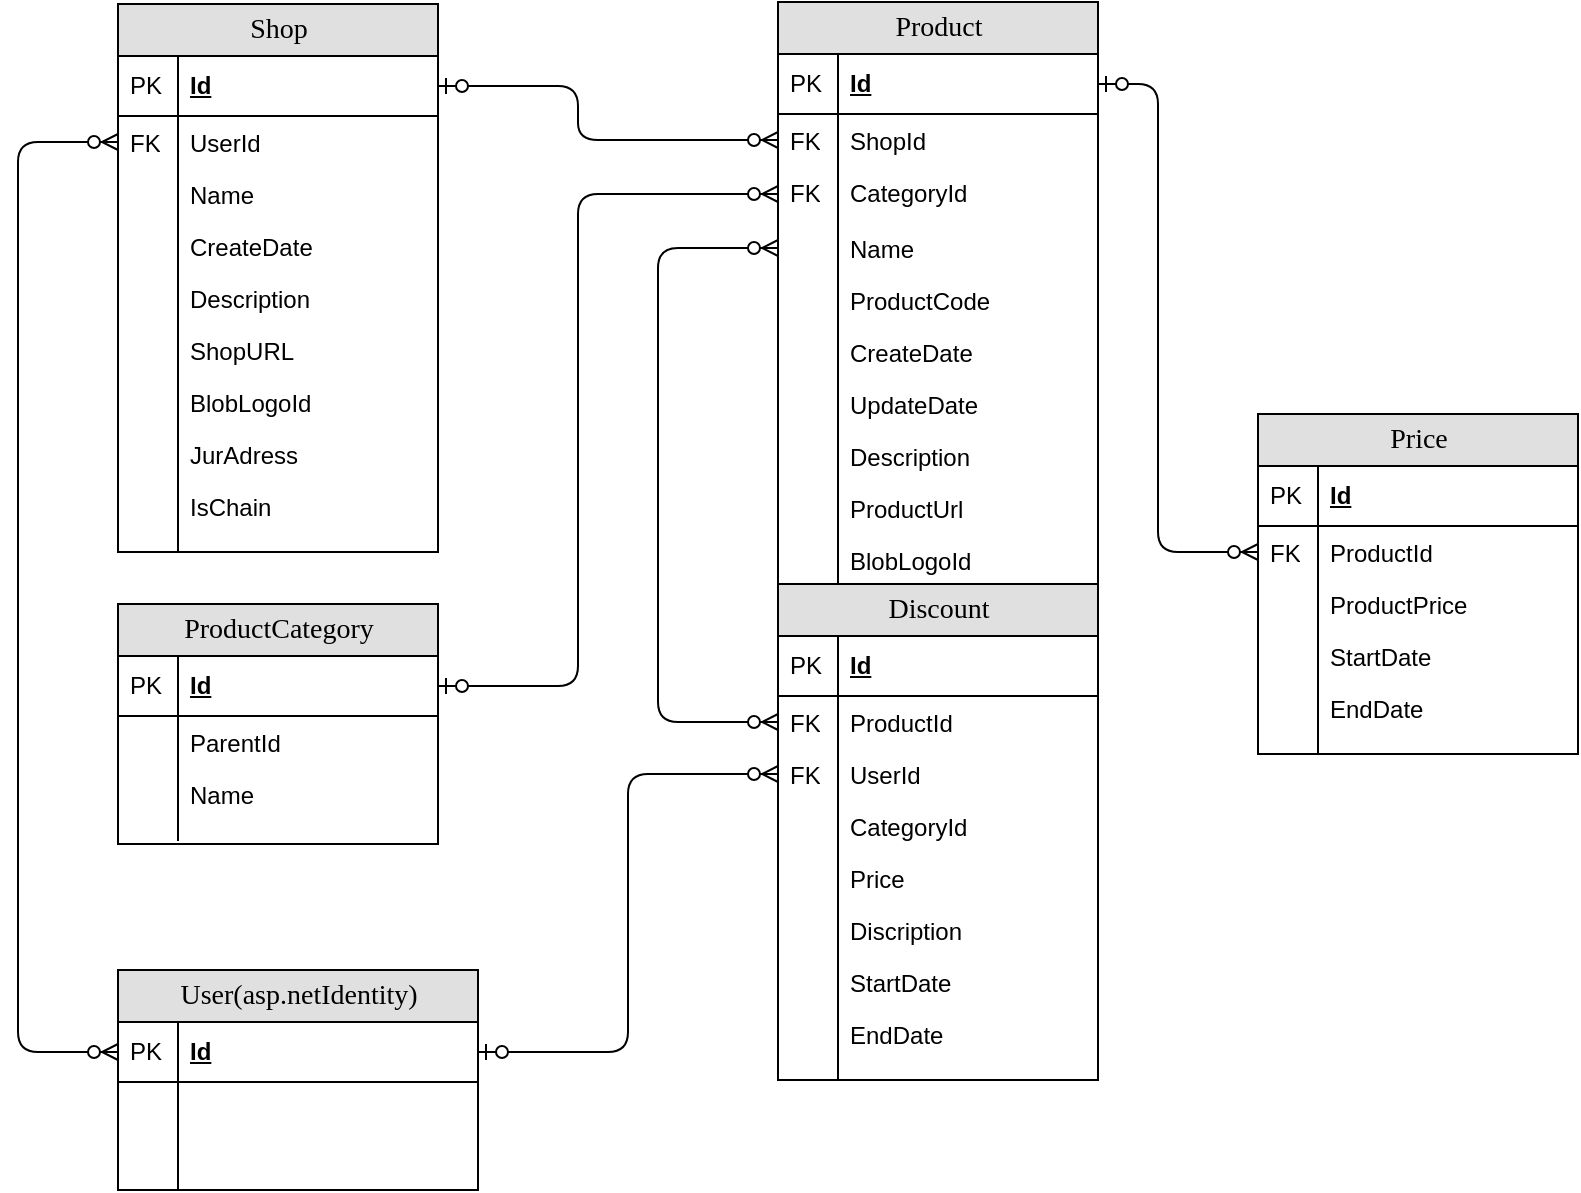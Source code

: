 <mxfile version="12.2.0" type="device" pages="1"><diagram name="Page-1" id="e56a1550-8fbb-45ad-956c-1786394a9013"><mxGraphModel dx="1024" dy="534" grid="1" gridSize="10" guides="1" tooltips="1" connect="1" arrows="1" fold="1" page="1" pageScale="1" pageWidth="1100" pageHeight="850" background="#ffffff" math="0" shadow="0"><root><mxCell id="0"/><mxCell id="1" parent="0"/><mxCell id="2e49270ec7c68f3f-30" value="Product" style="swimlane;html=1;fontStyle=0;childLayout=stackLayout;horizontal=1;startSize=26;fillColor=#e0e0e0;horizontalStack=0;resizeParent=1;resizeLast=0;collapsible=1;marginBottom=0;swimlaneFillColor=#ffffff;align=center;rounded=0;shadow=0;comic=0;labelBackgroundColor=none;strokeColor=#000000;strokeWidth=1;fontFamily=Verdana;fontSize=14;fontColor=#000000;" parent="1" vertex="1"><mxGeometry x="470" y="179" width="160" height="302" as="geometry"/></mxCell><mxCell id="2e49270ec7c68f3f-31" value="Id" style="shape=partialRectangle;top=0;left=0;right=0;bottom=1;html=1;align=left;verticalAlign=middle;fillColor=none;spacingLeft=34;spacingRight=4;whiteSpace=wrap;overflow=hidden;rotatable=0;points=[[0,0.5],[1,0.5]];portConstraint=eastwest;dropTarget=0;fontStyle=5;" parent="2e49270ec7c68f3f-30" vertex="1"><mxGeometry y="26" width="160" height="30" as="geometry"/></mxCell><mxCell id="2e49270ec7c68f3f-32" value="PK" style="shape=partialRectangle;top=0;left=0;bottom=0;html=1;fillColor=none;align=left;verticalAlign=middle;spacingLeft=4;spacingRight=4;whiteSpace=wrap;overflow=hidden;rotatable=0;points=[];portConstraint=eastwest;part=1;" parent="2e49270ec7c68f3f-31" vertex="1" connectable="0"><mxGeometry width="30" height="30" as="geometry"/></mxCell><mxCell id="2e49270ec7c68f3f-33" value="ShopId" style="shape=partialRectangle;top=0;left=0;right=0;bottom=0;html=1;align=left;verticalAlign=top;fillColor=none;spacingLeft=34;spacingRight=4;whiteSpace=wrap;overflow=hidden;rotatable=0;points=[[0,0.5],[1,0.5]];portConstraint=eastwest;dropTarget=0;" parent="2e49270ec7c68f3f-30" vertex="1"><mxGeometry y="56" width="160" height="26" as="geometry"/></mxCell><mxCell id="2e49270ec7c68f3f-34" value="FK" style="shape=partialRectangle;top=0;left=0;bottom=0;html=1;fillColor=none;align=left;verticalAlign=top;spacingLeft=4;spacingRight=4;whiteSpace=wrap;overflow=hidden;rotatable=0;points=[];portConstraint=eastwest;part=1;" parent="2e49270ec7c68f3f-33" vertex="1" connectable="0"><mxGeometry width="30" height="26" as="geometry"/></mxCell><mxCell id="2e49270ec7c68f3f-35" value="CategoryId" style="shape=partialRectangle;top=0;left=0;right=0;bottom=0;html=1;align=left;verticalAlign=top;fillColor=none;spacingLeft=34;spacingRight=4;whiteSpace=wrap;overflow=hidden;rotatable=0;points=[[0,0.5],[1,0.5]];portConstraint=eastwest;dropTarget=0;" parent="2e49270ec7c68f3f-30" vertex="1"><mxGeometry y="82" width="160" height="28" as="geometry"/></mxCell><mxCell id="2e49270ec7c68f3f-36" value="FK" style="shape=partialRectangle;top=0;left=0;bottom=0;html=1;fillColor=none;align=left;verticalAlign=top;spacingLeft=4;spacingRight=4;whiteSpace=wrap;overflow=hidden;rotatable=0;points=[];portConstraint=eastwest;part=1;" parent="2e49270ec7c68f3f-35" vertex="1" connectable="0"><mxGeometry width="30" height="28" as="geometry"/></mxCell><mxCell id="2e49270ec7c68f3f-37" value="Name" style="shape=partialRectangle;top=0;left=0;right=0;bottom=0;html=1;align=left;verticalAlign=top;fillColor=none;spacingLeft=34;spacingRight=4;whiteSpace=wrap;overflow=hidden;rotatable=0;points=[[0,0.5],[1,0.5]];portConstraint=eastwest;dropTarget=0;" parent="2e49270ec7c68f3f-30" vertex="1"><mxGeometry y="110" width="160" height="26" as="geometry"/></mxCell><mxCell id="2e49270ec7c68f3f-38" value="" style="shape=partialRectangle;top=0;left=0;bottom=0;html=1;fillColor=none;align=left;verticalAlign=top;spacingLeft=4;spacingRight=4;whiteSpace=wrap;overflow=hidden;rotatable=0;points=[];portConstraint=eastwest;part=1;" parent="2e49270ec7c68f3f-37" vertex="1" connectable="0"><mxGeometry width="30" height="26" as="geometry"/></mxCell><mxCell id="pnbwwg-TbPkCZ0kEIN3J-1" value="ProductCode" style="shape=partialRectangle;top=0;left=0;right=0;bottom=0;html=1;align=left;verticalAlign=top;fillColor=none;spacingLeft=34;spacingRight=4;whiteSpace=wrap;overflow=hidden;rotatable=0;points=[[0,0.5],[1,0.5]];portConstraint=eastwest;dropTarget=0;" parent="2e49270ec7c68f3f-30" vertex="1"><mxGeometry y="136" width="160" height="26" as="geometry"/></mxCell><mxCell id="pnbwwg-TbPkCZ0kEIN3J-2" value="" style="shape=partialRectangle;top=0;left=0;bottom=0;html=1;fillColor=none;align=left;verticalAlign=top;spacingLeft=4;spacingRight=4;whiteSpace=wrap;overflow=hidden;rotatable=0;points=[];portConstraint=eastwest;part=1;" parent="pnbwwg-TbPkCZ0kEIN3J-1" vertex="1" connectable="0"><mxGeometry width="30" height="26" as="geometry"/></mxCell><mxCell id="dsNYfy3R9rSOedkhMMGF-1" value="CreateDate" style="shape=partialRectangle;top=0;left=0;right=0;bottom=0;html=1;align=left;verticalAlign=top;fillColor=none;spacingLeft=34;spacingRight=4;whiteSpace=wrap;overflow=hidden;rotatable=0;points=[[0,0.5],[1,0.5]];portConstraint=eastwest;dropTarget=0;" parent="2e49270ec7c68f3f-30" vertex="1"><mxGeometry y="162" width="160" height="26" as="geometry"/></mxCell><mxCell id="dsNYfy3R9rSOedkhMMGF-2" value="" style="shape=partialRectangle;top=0;left=0;bottom=0;html=1;fillColor=none;align=left;verticalAlign=top;spacingLeft=4;spacingRight=4;whiteSpace=wrap;overflow=hidden;rotatable=0;points=[];portConstraint=eastwest;part=1;" parent="dsNYfy3R9rSOedkhMMGF-1" vertex="1" connectable="0"><mxGeometry width="30" height="26" as="geometry"/></mxCell><mxCell id="dsNYfy3R9rSOedkhMMGF-3" value="UpdateDate" style="shape=partialRectangle;top=0;left=0;right=0;bottom=0;html=1;align=left;verticalAlign=top;fillColor=none;spacingLeft=34;spacingRight=4;whiteSpace=wrap;overflow=hidden;rotatable=0;points=[[0,0.5],[1,0.5]];portConstraint=eastwest;dropTarget=0;" parent="2e49270ec7c68f3f-30" vertex="1"><mxGeometry y="188" width="160" height="26" as="geometry"/></mxCell><mxCell id="dsNYfy3R9rSOedkhMMGF-4" value="" style="shape=partialRectangle;top=0;left=0;bottom=0;html=1;fillColor=none;align=left;verticalAlign=top;spacingLeft=4;spacingRight=4;whiteSpace=wrap;overflow=hidden;rotatable=0;points=[];portConstraint=eastwest;part=1;" parent="dsNYfy3R9rSOedkhMMGF-3" vertex="1" connectable="0"><mxGeometry width="30" height="26" as="geometry"/></mxCell><mxCell id="dsNYfy3R9rSOedkhMMGF-5" value="Description" style="shape=partialRectangle;top=0;left=0;right=0;bottom=0;html=1;align=left;verticalAlign=top;fillColor=none;spacingLeft=34;spacingRight=4;whiteSpace=wrap;overflow=hidden;rotatable=0;points=[[0,0.5],[1,0.5]];portConstraint=eastwest;dropTarget=0;" parent="2e49270ec7c68f3f-30" vertex="1"><mxGeometry y="214" width="160" height="26" as="geometry"/></mxCell><mxCell id="dsNYfy3R9rSOedkhMMGF-6" value="" style="shape=partialRectangle;top=0;left=0;bottom=0;html=1;fillColor=none;align=left;verticalAlign=top;spacingLeft=4;spacingRight=4;whiteSpace=wrap;overflow=hidden;rotatable=0;points=[];portConstraint=eastwest;part=1;" parent="dsNYfy3R9rSOedkhMMGF-5" vertex="1" connectable="0"><mxGeometry width="30" height="26" as="geometry"/></mxCell><mxCell id="dsNYfy3R9rSOedkhMMGF-79" value="ProductUrl" style="shape=partialRectangle;top=0;left=0;right=0;bottom=0;html=1;align=left;verticalAlign=top;fillColor=none;spacingLeft=34;spacingRight=4;whiteSpace=wrap;overflow=hidden;rotatable=0;points=[[0,0.5],[1,0.5]];portConstraint=eastwest;dropTarget=0;" parent="2e49270ec7c68f3f-30" vertex="1"><mxGeometry y="240" width="160" height="26" as="geometry"/></mxCell><mxCell id="dsNYfy3R9rSOedkhMMGF-80" value="" style="shape=partialRectangle;top=0;left=0;bottom=0;html=1;fillColor=none;align=left;verticalAlign=top;spacingLeft=4;spacingRight=4;whiteSpace=wrap;overflow=hidden;rotatable=0;points=[];portConstraint=eastwest;part=1;" parent="dsNYfy3R9rSOedkhMMGF-79" vertex="1" connectable="0"><mxGeometry width="30" height="26" as="geometry"/></mxCell><mxCell id="dsNYfy3R9rSOedkhMMGF-81" value="BlobLogoId" style="shape=partialRectangle;top=0;left=0;right=0;bottom=0;html=1;align=left;verticalAlign=top;fillColor=none;spacingLeft=34;spacingRight=4;whiteSpace=wrap;overflow=hidden;rotatable=0;points=[[0,0.5],[1,0.5]];portConstraint=eastwest;dropTarget=0;" parent="2e49270ec7c68f3f-30" vertex="1"><mxGeometry y="266" width="160" height="26" as="geometry"/></mxCell><mxCell id="dsNYfy3R9rSOedkhMMGF-82" value="" style="shape=partialRectangle;top=0;left=0;bottom=0;html=1;fillColor=none;align=left;verticalAlign=top;spacingLeft=4;spacingRight=4;whiteSpace=wrap;overflow=hidden;rotatable=0;points=[];portConstraint=eastwest;part=1;" parent="dsNYfy3R9rSOedkhMMGF-81" vertex="1" connectable="0"><mxGeometry width="30" height="26" as="geometry"/></mxCell><mxCell id="2e49270ec7c68f3f-39" value="" style="shape=partialRectangle;top=0;left=0;right=0;bottom=0;html=1;align=left;verticalAlign=top;fillColor=none;spacingLeft=34;spacingRight=4;whiteSpace=wrap;overflow=hidden;rotatable=0;points=[[0,0.5],[1,0.5]];portConstraint=eastwest;dropTarget=0;" parent="2e49270ec7c68f3f-30" vertex="1"><mxGeometry y="292" width="160" height="10" as="geometry"/></mxCell><mxCell id="2e49270ec7c68f3f-40" value="" style="shape=partialRectangle;top=0;left=0;bottom=0;html=1;fillColor=none;align=left;verticalAlign=top;spacingLeft=4;spacingRight=4;whiteSpace=wrap;overflow=hidden;rotatable=0;points=[];portConstraint=eastwest;part=1;" parent="2e49270ec7c68f3f-39" vertex="1" connectable="0"><mxGeometry width="30" height="10" as="geometry"/></mxCell><mxCell id="dsNYfy3R9rSOedkhMMGF-7" value="Shop" style="swimlane;html=1;fontStyle=0;childLayout=stackLayout;horizontal=1;startSize=26;fillColor=#e0e0e0;horizontalStack=0;resizeParent=1;resizeLast=0;collapsible=1;marginBottom=0;swimlaneFillColor=#ffffff;align=center;rounded=0;shadow=0;comic=0;labelBackgroundColor=none;strokeColor=#000000;strokeWidth=1;fontFamily=Verdana;fontSize=14;fontColor=#000000;" parent="1" vertex="1"><mxGeometry x="140" y="180" width="160" height="274" as="geometry"/></mxCell><mxCell id="dsNYfy3R9rSOedkhMMGF-8" value="Id" style="shape=partialRectangle;top=0;left=0;right=0;bottom=1;html=1;align=left;verticalAlign=middle;fillColor=none;spacingLeft=34;spacingRight=4;whiteSpace=wrap;overflow=hidden;rotatable=0;points=[[0,0.5],[1,0.5]];portConstraint=eastwest;dropTarget=0;fontStyle=5;" parent="dsNYfy3R9rSOedkhMMGF-7" vertex="1"><mxGeometry y="26" width="160" height="30" as="geometry"/></mxCell><mxCell id="dsNYfy3R9rSOedkhMMGF-9" value="PK" style="shape=partialRectangle;top=0;left=0;bottom=0;html=1;fillColor=none;align=left;verticalAlign=middle;spacingLeft=4;spacingRight=4;whiteSpace=wrap;overflow=hidden;rotatable=0;points=[];portConstraint=eastwest;part=1;" parent="dsNYfy3R9rSOedkhMMGF-8" vertex="1" connectable="0"><mxGeometry width="30" height="30" as="geometry"/></mxCell><mxCell id="dsNYfy3R9rSOedkhMMGF-10" value="UserId" style="shape=partialRectangle;top=0;left=0;right=0;bottom=0;html=1;align=left;verticalAlign=top;fillColor=none;spacingLeft=34;spacingRight=4;whiteSpace=wrap;overflow=hidden;rotatable=0;points=[[0,0.5],[1,0.5]];portConstraint=eastwest;dropTarget=0;" parent="dsNYfy3R9rSOedkhMMGF-7" vertex="1"><mxGeometry y="56" width="160" height="26" as="geometry"/></mxCell><mxCell id="dsNYfy3R9rSOedkhMMGF-11" value="FK" style="shape=partialRectangle;top=0;left=0;bottom=0;html=1;fillColor=none;align=left;verticalAlign=top;spacingLeft=4;spacingRight=4;whiteSpace=wrap;overflow=hidden;rotatable=0;points=[];portConstraint=eastwest;part=1;" parent="dsNYfy3R9rSOedkhMMGF-10" vertex="1" connectable="0"><mxGeometry width="30" height="26" as="geometry"/></mxCell><mxCell id="dsNYfy3R9rSOedkhMMGF-14" value="Name" style="shape=partialRectangle;top=0;left=0;right=0;bottom=0;html=1;align=left;verticalAlign=top;fillColor=none;spacingLeft=34;spacingRight=4;whiteSpace=wrap;overflow=hidden;rotatable=0;points=[[0,0.5],[1,0.5]];portConstraint=eastwest;dropTarget=0;" parent="dsNYfy3R9rSOedkhMMGF-7" vertex="1"><mxGeometry y="82" width="160" height="26" as="geometry"/></mxCell><mxCell id="dsNYfy3R9rSOedkhMMGF-15" value="" style="shape=partialRectangle;top=0;left=0;bottom=0;html=1;fillColor=none;align=left;verticalAlign=top;spacingLeft=4;spacingRight=4;whiteSpace=wrap;overflow=hidden;rotatable=0;points=[];portConstraint=eastwest;part=1;" parent="dsNYfy3R9rSOedkhMMGF-14" vertex="1" connectable="0"><mxGeometry width="30" height="26" as="geometry"/></mxCell><mxCell id="dsNYfy3R9rSOedkhMMGF-16" value="CreateDate" style="shape=partialRectangle;top=0;left=0;right=0;bottom=0;html=1;align=left;verticalAlign=top;fillColor=none;spacingLeft=34;spacingRight=4;whiteSpace=wrap;overflow=hidden;rotatable=0;points=[[0,0.5],[1,0.5]];portConstraint=eastwest;dropTarget=0;" parent="dsNYfy3R9rSOedkhMMGF-7" vertex="1"><mxGeometry y="108" width="160" height="26" as="geometry"/></mxCell><mxCell id="dsNYfy3R9rSOedkhMMGF-17" value="" style="shape=partialRectangle;top=0;left=0;bottom=0;html=1;fillColor=none;align=left;verticalAlign=top;spacingLeft=4;spacingRight=4;whiteSpace=wrap;overflow=hidden;rotatable=0;points=[];portConstraint=eastwest;part=1;" parent="dsNYfy3R9rSOedkhMMGF-16" vertex="1" connectable="0"><mxGeometry width="30" height="26" as="geometry"/></mxCell><mxCell id="dsNYfy3R9rSOedkhMMGF-20" value="Description" style="shape=partialRectangle;top=0;left=0;right=0;bottom=0;html=1;align=left;verticalAlign=top;fillColor=none;spacingLeft=34;spacingRight=4;whiteSpace=wrap;overflow=hidden;rotatable=0;points=[[0,0.5],[1,0.5]];portConstraint=eastwest;dropTarget=0;" parent="dsNYfy3R9rSOedkhMMGF-7" vertex="1"><mxGeometry y="134" width="160" height="26" as="geometry"/></mxCell><mxCell id="dsNYfy3R9rSOedkhMMGF-21" value="" style="shape=partialRectangle;top=0;left=0;bottom=0;html=1;fillColor=none;align=left;verticalAlign=top;spacingLeft=4;spacingRight=4;whiteSpace=wrap;overflow=hidden;rotatable=0;points=[];portConstraint=eastwest;part=1;" parent="dsNYfy3R9rSOedkhMMGF-20" vertex="1" connectable="0"><mxGeometry width="30" height="26" as="geometry"/></mxCell><mxCell id="dsNYfy3R9rSOedkhMMGF-24" value="ShopURL" style="shape=partialRectangle;top=0;left=0;right=0;bottom=0;html=1;align=left;verticalAlign=top;fillColor=none;spacingLeft=34;spacingRight=4;whiteSpace=wrap;overflow=hidden;rotatable=0;points=[[0,0.5],[1,0.5]];portConstraint=eastwest;dropTarget=0;" parent="dsNYfy3R9rSOedkhMMGF-7" vertex="1"><mxGeometry y="160" width="160" height="26" as="geometry"/></mxCell><mxCell id="dsNYfy3R9rSOedkhMMGF-25" value="" style="shape=partialRectangle;top=0;left=0;bottom=0;html=1;fillColor=none;align=left;verticalAlign=top;spacingLeft=4;spacingRight=4;whiteSpace=wrap;overflow=hidden;rotatable=0;points=[];portConstraint=eastwest;part=1;" parent="dsNYfy3R9rSOedkhMMGF-24" vertex="1" connectable="0"><mxGeometry width="30" height="26" as="geometry"/></mxCell><mxCell id="dsNYfy3R9rSOedkhMMGF-26" value="BlobLogoId" style="shape=partialRectangle;top=0;left=0;right=0;bottom=0;html=1;align=left;verticalAlign=top;fillColor=none;spacingLeft=34;spacingRight=4;whiteSpace=wrap;overflow=hidden;rotatable=0;points=[[0,0.5],[1,0.5]];portConstraint=eastwest;dropTarget=0;" parent="dsNYfy3R9rSOedkhMMGF-7" vertex="1"><mxGeometry y="186" width="160" height="26" as="geometry"/></mxCell><mxCell id="dsNYfy3R9rSOedkhMMGF-27" value="" style="shape=partialRectangle;top=0;left=0;bottom=0;html=1;fillColor=none;align=left;verticalAlign=top;spacingLeft=4;spacingRight=4;whiteSpace=wrap;overflow=hidden;rotatable=0;points=[];portConstraint=eastwest;part=1;" parent="dsNYfy3R9rSOedkhMMGF-26" vertex="1" connectable="0"><mxGeometry width="30" height="26" as="geometry"/></mxCell><mxCell id="dsNYfy3R9rSOedkhMMGF-89" value="JurAdress" style="shape=partialRectangle;top=0;left=0;right=0;bottom=0;html=1;align=left;verticalAlign=top;fillColor=none;spacingLeft=34;spacingRight=4;whiteSpace=wrap;overflow=hidden;rotatable=0;points=[[0,0.5],[1,0.5]];portConstraint=eastwest;dropTarget=0;" parent="dsNYfy3R9rSOedkhMMGF-7" vertex="1"><mxGeometry y="212" width="160" height="26" as="geometry"/></mxCell><mxCell id="dsNYfy3R9rSOedkhMMGF-90" value="" style="shape=partialRectangle;top=0;left=0;bottom=0;html=1;fillColor=none;align=left;verticalAlign=top;spacingLeft=4;spacingRight=4;whiteSpace=wrap;overflow=hidden;rotatable=0;points=[];portConstraint=eastwest;part=1;" parent="dsNYfy3R9rSOedkhMMGF-89" vertex="1" connectable="0"><mxGeometry width="30" height="26" as="geometry"/></mxCell><mxCell id="dsNYfy3R9rSOedkhMMGF-91" value="IsChain" style="shape=partialRectangle;top=0;left=0;right=0;bottom=0;html=1;align=left;verticalAlign=top;fillColor=none;spacingLeft=34;spacingRight=4;whiteSpace=wrap;overflow=hidden;rotatable=0;points=[[0,0.5],[1,0.5]];portConstraint=eastwest;dropTarget=0;" parent="dsNYfy3R9rSOedkhMMGF-7" vertex="1"><mxGeometry y="238" width="160" height="26" as="geometry"/></mxCell><mxCell id="dsNYfy3R9rSOedkhMMGF-92" value="" style="shape=partialRectangle;top=0;left=0;bottom=0;html=1;fillColor=none;align=left;verticalAlign=top;spacingLeft=4;spacingRight=4;whiteSpace=wrap;overflow=hidden;rotatable=0;points=[];portConstraint=eastwest;part=1;" parent="dsNYfy3R9rSOedkhMMGF-91" vertex="1" connectable="0"><mxGeometry width="30" height="26" as="geometry"/></mxCell><mxCell id="dsNYfy3R9rSOedkhMMGF-22" value="" style="shape=partialRectangle;top=0;left=0;right=0;bottom=0;html=1;align=left;verticalAlign=top;fillColor=none;spacingLeft=34;spacingRight=4;whiteSpace=wrap;overflow=hidden;rotatable=0;points=[[0,0.5],[1,0.5]];portConstraint=eastwest;dropTarget=0;" parent="dsNYfy3R9rSOedkhMMGF-7" vertex="1"><mxGeometry y="264" width="160" height="10" as="geometry"/></mxCell><mxCell id="dsNYfy3R9rSOedkhMMGF-23" value="" style="shape=partialRectangle;top=0;left=0;bottom=0;html=1;fillColor=none;align=left;verticalAlign=top;spacingLeft=4;spacingRight=4;whiteSpace=wrap;overflow=hidden;rotatable=0;points=[];portConstraint=eastwest;part=1;" parent="dsNYfy3R9rSOedkhMMGF-22" vertex="1" connectable="0"><mxGeometry width="30" height="10" as="geometry"/></mxCell><mxCell id="dsNYfy3R9rSOedkhMMGF-28" value="" style="edgeStyle=elbowEdgeStyle;fontSize=12;html=1;endArrow=ERzeroToMany;startArrow=ERzeroToOne;entryX=0;entryY=0.5;entryDx=0;entryDy=0;exitX=1;exitY=0.5;exitDx=0;exitDy=0;" parent="1" source="dsNYfy3R9rSOedkhMMGF-8" target="2e49270ec7c68f3f-33" edge="1"><mxGeometry width="100" height="100" relative="1" as="geometry"><mxPoint x="335" y="350" as="sourcePoint"/><mxPoint x="435" y="250" as="targetPoint"/><Array as="points"><mxPoint x="370" y="240"/></Array></mxGeometry></mxCell><mxCell id="dsNYfy3R9rSOedkhMMGF-29" value="ProductCategory" style="swimlane;html=1;fontStyle=0;childLayout=stackLayout;horizontal=1;startSize=26;fillColor=#e0e0e0;horizontalStack=0;resizeParent=1;resizeLast=0;collapsible=1;marginBottom=0;swimlaneFillColor=#ffffff;align=center;rounded=0;shadow=0;comic=0;labelBackgroundColor=none;strokeColor=#000000;strokeWidth=1;fontFamily=Verdana;fontSize=14;fontColor=#000000;" parent="1" vertex="1"><mxGeometry x="140" y="480" width="160" height="120" as="geometry"/></mxCell><mxCell id="dsNYfy3R9rSOedkhMMGF-30" value="Id" style="shape=partialRectangle;top=0;left=0;right=0;bottom=1;html=1;align=left;verticalAlign=middle;fillColor=none;spacingLeft=34;spacingRight=4;whiteSpace=wrap;overflow=hidden;rotatable=0;points=[[0,0.5],[1,0.5]];portConstraint=eastwest;dropTarget=0;fontStyle=5;" parent="dsNYfy3R9rSOedkhMMGF-29" vertex="1"><mxGeometry y="26" width="160" height="30" as="geometry"/></mxCell><mxCell id="dsNYfy3R9rSOedkhMMGF-31" value="PK" style="shape=partialRectangle;top=0;left=0;bottom=0;html=1;fillColor=none;align=left;verticalAlign=middle;spacingLeft=4;spacingRight=4;whiteSpace=wrap;overflow=hidden;rotatable=0;points=[];portConstraint=eastwest;part=1;" parent="dsNYfy3R9rSOedkhMMGF-30" vertex="1" connectable="0"><mxGeometry width="30" height="30" as="geometry"/></mxCell><mxCell id="dsNYfy3R9rSOedkhMMGF-32" value="ParentId" style="shape=partialRectangle;top=0;left=0;right=0;bottom=0;html=1;align=left;verticalAlign=top;fillColor=none;spacingLeft=34;spacingRight=4;whiteSpace=wrap;overflow=hidden;rotatable=0;points=[[0,0.5],[1,0.5]];portConstraint=eastwest;dropTarget=0;" parent="dsNYfy3R9rSOedkhMMGF-29" vertex="1"><mxGeometry y="56" width="160" height="26" as="geometry"/></mxCell><mxCell id="dsNYfy3R9rSOedkhMMGF-33" value="" style="shape=partialRectangle;top=0;left=0;bottom=0;html=1;fillColor=none;align=left;verticalAlign=top;spacingLeft=4;spacingRight=4;whiteSpace=wrap;overflow=hidden;rotatable=0;points=[];portConstraint=eastwest;part=1;" parent="dsNYfy3R9rSOedkhMMGF-32" vertex="1" connectable="0"><mxGeometry width="30" height="26" as="geometry"/></mxCell><mxCell id="dsNYfy3R9rSOedkhMMGF-34" value="Name" style="shape=partialRectangle;top=0;left=0;right=0;bottom=0;html=1;align=left;verticalAlign=top;fillColor=none;spacingLeft=34;spacingRight=4;whiteSpace=wrap;overflow=hidden;rotatable=0;points=[[0,0.5],[1,0.5]];portConstraint=eastwest;dropTarget=0;" parent="dsNYfy3R9rSOedkhMMGF-29" vertex="1"><mxGeometry y="82" width="160" height="26" as="geometry"/></mxCell><mxCell id="dsNYfy3R9rSOedkhMMGF-35" value="" style="shape=partialRectangle;top=0;left=0;bottom=0;html=1;fillColor=none;align=left;verticalAlign=top;spacingLeft=4;spacingRight=4;whiteSpace=wrap;overflow=hidden;rotatable=0;points=[];portConstraint=eastwest;part=1;" parent="dsNYfy3R9rSOedkhMMGF-34" vertex="1" connectable="0"><mxGeometry width="30" height="26" as="geometry"/></mxCell><mxCell id="dsNYfy3R9rSOedkhMMGF-44" value="" style="shape=partialRectangle;top=0;left=0;right=0;bottom=0;html=1;align=left;verticalAlign=top;fillColor=none;spacingLeft=34;spacingRight=4;whiteSpace=wrap;overflow=hidden;rotatable=0;points=[[0,0.5],[1,0.5]];portConstraint=eastwest;dropTarget=0;" parent="dsNYfy3R9rSOedkhMMGF-29" vertex="1"><mxGeometry y="108" width="160" height="10" as="geometry"/></mxCell><mxCell id="dsNYfy3R9rSOedkhMMGF-45" value="" style="shape=partialRectangle;top=0;left=0;bottom=0;html=1;fillColor=none;align=left;verticalAlign=top;spacingLeft=4;spacingRight=4;whiteSpace=wrap;overflow=hidden;rotatable=0;points=[];portConstraint=eastwest;part=1;" parent="dsNYfy3R9rSOedkhMMGF-44" vertex="1" connectable="0"><mxGeometry width="30" height="10" as="geometry"/></mxCell><mxCell id="dsNYfy3R9rSOedkhMMGF-47" value="" style="edgeStyle=elbowEdgeStyle;fontSize=12;html=1;endArrow=ERzeroToMany;startArrow=ERzeroToOne;entryX=0;entryY=0.5;entryDx=0;entryDy=0;exitX=1;exitY=0.5;exitDx=0;exitDy=0;" parent="1" source="dsNYfy3R9rSOedkhMMGF-30" target="2e49270ec7c68f3f-35" edge="1"><mxGeometry width="100" height="100" relative="1" as="geometry"><mxPoint x="310" y="231" as="sourcePoint"/><mxPoint x="480" y="258" as="targetPoint"/><Array as="points"><mxPoint x="370" y="370"/></Array></mxGeometry></mxCell><mxCell id="dsNYfy3R9rSOedkhMMGF-48" value="Discount" style="swimlane;html=1;fontStyle=0;childLayout=stackLayout;horizontal=1;startSize=26;fillColor=#e0e0e0;horizontalStack=0;resizeParent=1;resizeLast=0;collapsible=1;marginBottom=0;swimlaneFillColor=#ffffff;align=center;rounded=0;shadow=0;comic=0;labelBackgroundColor=none;strokeColor=#000000;strokeWidth=1;fontFamily=Verdana;fontSize=14;fontColor=#000000;" parent="1" vertex="1"><mxGeometry x="470" y="470" width="160" height="248" as="geometry"/></mxCell><mxCell id="dsNYfy3R9rSOedkhMMGF-49" value="Id" style="shape=partialRectangle;top=0;left=0;right=0;bottom=1;html=1;align=left;verticalAlign=middle;fillColor=none;spacingLeft=34;spacingRight=4;whiteSpace=wrap;overflow=hidden;rotatable=0;points=[[0,0.5],[1,0.5]];portConstraint=eastwest;dropTarget=0;fontStyle=5;" parent="dsNYfy3R9rSOedkhMMGF-48" vertex="1"><mxGeometry y="26" width="160" height="30" as="geometry"/></mxCell><mxCell id="dsNYfy3R9rSOedkhMMGF-50" value="PK" style="shape=partialRectangle;top=0;left=0;bottom=0;html=1;fillColor=none;align=left;verticalAlign=middle;spacingLeft=4;spacingRight=4;whiteSpace=wrap;overflow=hidden;rotatable=0;points=[];portConstraint=eastwest;part=1;" parent="dsNYfy3R9rSOedkhMMGF-49" vertex="1" connectable="0"><mxGeometry width="30" height="30" as="geometry"/></mxCell><mxCell id="dsNYfy3R9rSOedkhMMGF-51" value="ProductId" style="shape=partialRectangle;top=0;left=0;right=0;bottom=0;html=1;align=left;verticalAlign=top;fillColor=none;spacingLeft=34;spacingRight=4;whiteSpace=wrap;overflow=hidden;rotatable=0;points=[[0,0.5],[1,0.5]];portConstraint=eastwest;dropTarget=0;" parent="dsNYfy3R9rSOedkhMMGF-48" vertex="1"><mxGeometry y="56" width="160" height="26" as="geometry"/></mxCell><mxCell id="dsNYfy3R9rSOedkhMMGF-52" value="FK" style="shape=partialRectangle;top=0;left=0;bottom=0;html=1;fillColor=none;align=left;verticalAlign=top;spacingLeft=4;spacingRight=4;whiteSpace=wrap;overflow=hidden;rotatable=0;points=[];portConstraint=eastwest;part=1;" parent="dsNYfy3R9rSOedkhMMGF-51" vertex="1" connectable="0"><mxGeometry width="30" height="26" as="geometry"/></mxCell><mxCell id="dsNYfy3R9rSOedkhMMGF-57" value="UserId" style="shape=partialRectangle;top=0;left=0;right=0;bottom=0;html=1;align=left;verticalAlign=top;fillColor=none;spacingLeft=34;spacingRight=4;whiteSpace=wrap;overflow=hidden;rotatable=0;points=[[0,0.5],[1,0.5]];portConstraint=eastwest;dropTarget=0;" parent="dsNYfy3R9rSOedkhMMGF-48" vertex="1"><mxGeometry y="82" width="160" height="26" as="geometry"/></mxCell><mxCell id="dsNYfy3R9rSOedkhMMGF-58" value="FK" style="shape=partialRectangle;top=0;left=0;bottom=0;html=1;fillColor=none;align=left;verticalAlign=top;spacingLeft=4;spacingRight=4;whiteSpace=wrap;overflow=hidden;rotatable=0;points=[];portConstraint=eastwest;part=1;" parent="dsNYfy3R9rSOedkhMMGF-57" vertex="1" connectable="0"><mxGeometry width="30" height="26" as="geometry"/></mxCell><mxCell id="dsNYfy3R9rSOedkhMMGF-53" value="CategoryId" style="shape=partialRectangle;top=0;left=0;right=0;bottom=0;html=1;align=left;verticalAlign=top;fillColor=none;spacingLeft=34;spacingRight=4;whiteSpace=wrap;overflow=hidden;rotatable=0;points=[[0,0.5],[1,0.5]];portConstraint=eastwest;dropTarget=0;" parent="dsNYfy3R9rSOedkhMMGF-48" vertex="1"><mxGeometry y="108" width="160" height="26" as="geometry"/></mxCell><mxCell id="dsNYfy3R9rSOedkhMMGF-54" value="" style="shape=partialRectangle;top=0;left=0;bottom=0;html=1;fillColor=none;align=left;verticalAlign=top;spacingLeft=4;spacingRight=4;whiteSpace=wrap;overflow=hidden;rotatable=0;points=[];portConstraint=eastwest;part=1;" parent="dsNYfy3R9rSOedkhMMGF-53" vertex="1" connectable="0"><mxGeometry width="30" height="26" as="geometry"/></mxCell><mxCell id="dsNYfy3R9rSOedkhMMGF-59" value="Price" style="shape=partialRectangle;top=0;left=0;right=0;bottom=0;html=1;align=left;verticalAlign=top;fillColor=none;spacingLeft=34;spacingRight=4;whiteSpace=wrap;overflow=hidden;rotatable=0;points=[[0,0.5],[1,0.5]];portConstraint=eastwest;dropTarget=0;" parent="dsNYfy3R9rSOedkhMMGF-48" vertex="1"><mxGeometry y="134" width="160" height="26" as="geometry"/></mxCell><mxCell id="dsNYfy3R9rSOedkhMMGF-60" value="" style="shape=partialRectangle;top=0;left=0;bottom=0;html=1;fillColor=none;align=left;verticalAlign=top;spacingLeft=4;spacingRight=4;whiteSpace=wrap;overflow=hidden;rotatable=0;points=[];portConstraint=eastwest;part=1;" parent="dsNYfy3R9rSOedkhMMGF-59" vertex="1" connectable="0"><mxGeometry width="30" height="26" as="geometry"/></mxCell><mxCell id="dsNYfy3R9rSOedkhMMGF-61" value="Discription" style="shape=partialRectangle;top=0;left=0;right=0;bottom=0;html=1;align=left;verticalAlign=top;fillColor=none;spacingLeft=34;spacingRight=4;whiteSpace=wrap;overflow=hidden;rotatable=0;points=[[0,0.5],[1,0.5]];portConstraint=eastwest;dropTarget=0;" parent="dsNYfy3R9rSOedkhMMGF-48" vertex="1"><mxGeometry y="160" width="160" height="26" as="geometry"/></mxCell><mxCell id="dsNYfy3R9rSOedkhMMGF-62" value="" style="shape=partialRectangle;top=0;left=0;bottom=0;html=1;fillColor=none;align=left;verticalAlign=top;spacingLeft=4;spacingRight=4;whiteSpace=wrap;overflow=hidden;rotatable=0;points=[];portConstraint=eastwest;part=1;" parent="dsNYfy3R9rSOedkhMMGF-61" vertex="1" connectable="0"><mxGeometry width="30" height="26" as="geometry"/></mxCell><mxCell id="dsNYfy3R9rSOedkhMMGF-63" value="StartDate" style="shape=partialRectangle;top=0;left=0;right=0;bottom=0;html=1;align=left;verticalAlign=top;fillColor=none;spacingLeft=34;spacingRight=4;whiteSpace=wrap;overflow=hidden;rotatable=0;points=[[0,0.5],[1,0.5]];portConstraint=eastwest;dropTarget=0;" parent="dsNYfy3R9rSOedkhMMGF-48" vertex="1"><mxGeometry y="186" width="160" height="26" as="geometry"/></mxCell><mxCell id="dsNYfy3R9rSOedkhMMGF-64" value="" style="shape=partialRectangle;top=0;left=0;bottom=0;html=1;fillColor=none;align=left;verticalAlign=top;spacingLeft=4;spacingRight=4;whiteSpace=wrap;overflow=hidden;rotatable=0;points=[];portConstraint=eastwest;part=1;" parent="dsNYfy3R9rSOedkhMMGF-63" vertex="1" connectable="0"><mxGeometry width="30" height="26" as="geometry"/></mxCell><mxCell id="dsNYfy3R9rSOedkhMMGF-65" value="EndDate" style="shape=partialRectangle;top=0;left=0;right=0;bottom=0;html=1;align=left;verticalAlign=top;fillColor=none;spacingLeft=34;spacingRight=4;whiteSpace=wrap;overflow=hidden;rotatable=0;points=[[0,0.5],[1,0.5]];portConstraint=eastwest;dropTarget=0;" parent="dsNYfy3R9rSOedkhMMGF-48" vertex="1"><mxGeometry y="212" width="160" height="26" as="geometry"/></mxCell><mxCell id="dsNYfy3R9rSOedkhMMGF-66" value="" style="shape=partialRectangle;top=0;left=0;bottom=0;html=1;fillColor=none;align=left;verticalAlign=top;spacingLeft=4;spacingRight=4;whiteSpace=wrap;overflow=hidden;rotatable=0;points=[];portConstraint=eastwest;part=1;" parent="dsNYfy3R9rSOedkhMMGF-65" vertex="1" connectable="0"><mxGeometry width="30" height="26" as="geometry"/></mxCell><mxCell id="dsNYfy3R9rSOedkhMMGF-55" value="" style="shape=partialRectangle;top=0;left=0;right=0;bottom=0;html=1;align=left;verticalAlign=top;fillColor=none;spacingLeft=34;spacingRight=4;whiteSpace=wrap;overflow=hidden;rotatable=0;points=[[0,0.5],[1,0.5]];portConstraint=eastwest;dropTarget=0;" parent="dsNYfy3R9rSOedkhMMGF-48" vertex="1"><mxGeometry y="238" width="160" height="10" as="geometry"/></mxCell><mxCell id="dsNYfy3R9rSOedkhMMGF-56" value="" style="shape=partialRectangle;top=0;left=0;bottom=0;html=1;fillColor=none;align=left;verticalAlign=top;spacingLeft=4;spacingRight=4;whiteSpace=wrap;overflow=hidden;rotatable=0;points=[];portConstraint=eastwest;part=1;" parent="dsNYfy3R9rSOedkhMMGF-55" vertex="1" connectable="0"><mxGeometry width="30" height="10" as="geometry"/></mxCell><mxCell id="dsNYfy3R9rSOedkhMMGF-68" value="User(asp.netIdentity)" style="swimlane;html=1;fontStyle=0;childLayout=stackLayout;horizontal=1;startSize=26;fillColor=#e0e0e0;horizontalStack=0;resizeParent=1;resizeLast=0;collapsible=1;marginBottom=0;swimlaneFillColor=#ffffff;align=center;rounded=0;shadow=0;comic=0;labelBackgroundColor=none;strokeColor=#000000;strokeWidth=1;fontFamily=Verdana;fontSize=14;fontColor=#000000;" parent="1" vertex="1"><mxGeometry x="140" y="663" width="180" height="110" as="geometry"/></mxCell><mxCell id="dsNYfy3R9rSOedkhMMGF-69" value="Id" style="shape=partialRectangle;top=0;left=0;right=0;bottom=1;html=1;align=left;verticalAlign=middle;fillColor=none;spacingLeft=34;spacingRight=4;whiteSpace=wrap;overflow=hidden;rotatable=0;points=[[0,0.5],[1,0.5]];portConstraint=eastwest;dropTarget=0;fontStyle=5;" parent="dsNYfy3R9rSOedkhMMGF-68" vertex="1"><mxGeometry y="26" width="180" height="30" as="geometry"/></mxCell><mxCell id="dsNYfy3R9rSOedkhMMGF-70" value="PK" style="shape=partialRectangle;top=0;left=0;bottom=0;html=1;fillColor=none;align=left;verticalAlign=middle;spacingLeft=4;spacingRight=4;whiteSpace=wrap;overflow=hidden;rotatable=0;points=[];portConstraint=eastwest;part=1;" parent="dsNYfy3R9rSOedkhMMGF-69" vertex="1" connectable="0"><mxGeometry width="30" height="30" as="geometry"/></mxCell><mxCell id="dsNYfy3R9rSOedkhMMGF-75" value="" style="shape=partialRectangle;top=0;left=0;right=0;bottom=0;html=1;align=left;verticalAlign=top;fillColor=none;spacingLeft=34;spacingRight=4;whiteSpace=wrap;overflow=hidden;rotatable=0;points=[[0,0.5],[1,0.5]];portConstraint=eastwest;dropTarget=0;" parent="dsNYfy3R9rSOedkhMMGF-68" vertex="1"><mxGeometry y="56" width="180" height="54" as="geometry"/></mxCell><mxCell id="dsNYfy3R9rSOedkhMMGF-76" value="" style="shape=partialRectangle;top=0;left=0;bottom=0;html=1;fillColor=none;align=left;verticalAlign=top;spacingLeft=4;spacingRight=4;whiteSpace=wrap;overflow=hidden;rotatable=0;points=[];portConstraint=eastwest;part=1;" parent="dsNYfy3R9rSOedkhMMGF-75" vertex="1" connectable="0"><mxGeometry width="30" height="54" as="geometry"/></mxCell><mxCell id="dsNYfy3R9rSOedkhMMGF-78" value="" style="edgeStyle=elbowEdgeStyle;fontSize=12;html=1;endArrow=ERzeroToMany;endFill=1;startArrow=ERzeroToMany;entryX=0;entryY=0.5;entryDx=0;entryDy=0;exitX=0;exitY=0.5;exitDx=0;exitDy=0;" parent="1" source="2e49270ec7c68f3f-37" target="dsNYfy3R9rSOedkhMMGF-51" edge="1"><mxGeometry width="100" height="100" relative="1" as="geometry"><mxPoint x="420" y="340" as="sourcePoint"/><mxPoint x="240" y="690" as="targetPoint"/><Array as="points"><mxPoint x="410" y="396"/></Array></mxGeometry></mxCell><mxCell id="dsNYfy3R9rSOedkhMMGF-83" value="" style="edgeStyle=elbowEdgeStyle;fontSize=12;html=1;endArrow=ERzeroToMany;endFill=1;startArrow=ERzeroToMany;entryX=0;entryY=0.5;entryDx=0;entryDy=0;exitX=0;exitY=0.5;exitDx=0;exitDy=0;" parent="1" source="dsNYfy3R9rSOedkhMMGF-10" target="dsNYfy3R9rSOedkhMMGF-69" edge="1"><mxGeometry width="100" height="100" relative="1" as="geometry"><mxPoint x="480" y="312" as="sourcePoint"/><mxPoint x="480" y="549" as="targetPoint"/><Array as="points"><mxPoint x="90" y="440"/></Array></mxGeometry></mxCell><mxCell id="dsNYfy3R9rSOedkhMMGF-84" value="" style="edgeStyle=elbowEdgeStyle;fontSize=12;html=1;endArrow=ERzeroToMany;startArrow=ERzeroToOne;entryX=0;entryY=0.5;entryDx=0;entryDy=0;" parent="1" source="dsNYfy3R9rSOedkhMMGF-69" target="dsNYfy3R9rSOedkhMMGF-57" edge="1"><mxGeometry width="100" height="100" relative="1" as="geometry"><mxPoint x="310" y="471" as="sourcePoint"/><mxPoint x="480" y="285" as="targetPoint"/></mxGeometry></mxCell><mxCell id="dsNYfy3R9rSOedkhMMGF-93" value="Price" style="swimlane;html=1;fontStyle=0;childLayout=stackLayout;horizontal=1;startSize=26;fillColor=#e0e0e0;horizontalStack=0;resizeParent=1;resizeLast=0;collapsible=1;marginBottom=0;swimlaneFillColor=#ffffff;align=center;rounded=0;shadow=0;comic=0;labelBackgroundColor=none;strokeColor=#000000;strokeWidth=1;fontFamily=Verdana;fontSize=14;fontColor=#000000;" parent="1" vertex="1"><mxGeometry x="710" y="385" width="160" height="170" as="geometry"/></mxCell><mxCell id="dsNYfy3R9rSOedkhMMGF-94" value="Id" style="shape=partialRectangle;top=0;left=0;right=0;bottom=1;html=1;align=left;verticalAlign=middle;fillColor=none;spacingLeft=34;spacingRight=4;whiteSpace=wrap;overflow=hidden;rotatable=0;points=[[0,0.5],[1,0.5]];portConstraint=eastwest;dropTarget=0;fontStyle=5;" parent="dsNYfy3R9rSOedkhMMGF-93" vertex="1"><mxGeometry y="26" width="160" height="30" as="geometry"/></mxCell><mxCell id="dsNYfy3R9rSOedkhMMGF-95" value="PK" style="shape=partialRectangle;top=0;left=0;bottom=0;html=1;fillColor=none;align=left;verticalAlign=middle;spacingLeft=4;spacingRight=4;whiteSpace=wrap;overflow=hidden;rotatable=0;points=[];portConstraint=eastwest;part=1;" parent="dsNYfy3R9rSOedkhMMGF-94" vertex="1" connectable="0"><mxGeometry width="30" height="30" as="geometry"/></mxCell><mxCell id="dsNYfy3R9rSOedkhMMGF-96" value="ProductId" style="shape=partialRectangle;top=0;left=0;right=0;bottom=0;html=1;align=left;verticalAlign=top;fillColor=none;spacingLeft=34;spacingRight=4;whiteSpace=wrap;overflow=hidden;rotatable=0;points=[[0,0.5],[1,0.5]];portConstraint=eastwest;dropTarget=0;" parent="dsNYfy3R9rSOedkhMMGF-93" vertex="1"><mxGeometry y="56" width="160" height="26" as="geometry"/></mxCell><mxCell id="dsNYfy3R9rSOedkhMMGF-97" value="FK" style="shape=partialRectangle;top=0;left=0;bottom=0;html=1;fillColor=none;align=left;verticalAlign=top;spacingLeft=4;spacingRight=4;whiteSpace=wrap;overflow=hidden;rotatable=0;points=[];portConstraint=eastwest;part=1;" parent="dsNYfy3R9rSOedkhMMGF-96" vertex="1" connectable="0"><mxGeometry width="30" height="26" as="geometry"/></mxCell><mxCell id="dsNYfy3R9rSOedkhMMGF-100" value="ProductPrice" style="shape=partialRectangle;top=0;left=0;right=0;bottom=0;html=1;align=left;verticalAlign=top;fillColor=none;spacingLeft=34;spacingRight=4;whiteSpace=wrap;overflow=hidden;rotatable=0;points=[[0,0.5],[1,0.5]];portConstraint=eastwest;dropTarget=0;" parent="dsNYfy3R9rSOedkhMMGF-93" vertex="1"><mxGeometry y="82" width="160" height="26" as="geometry"/></mxCell><mxCell id="dsNYfy3R9rSOedkhMMGF-101" value="" style="shape=partialRectangle;top=0;left=0;bottom=0;html=1;fillColor=none;align=left;verticalAlign=top;spacingLeft=4;spacingRight=4;whiteSpace=wrap;overflow=hidden;rotatable=0;points=[];portConstraint=eastwest;part=1;" parent="dsNYfy3R9rSOedkhMMGF-100" vertex="1" connectable="0"><mxGeometry width="30" height="26" as="geometry"/></mxCell><mxCell id="dsNYfy3R9rSOedkhMMGF-106" value="StartDate" style="shape=partialRectangle;top=0;left=0;right=0;bottom=0;html=1;align=left;verticalAlign=top;fillColor=none;spacingLeft=34;spacingRight=4;whiteSpace=wrap;overflow=hidden;rotatable=0;points=[[0,0.5],[1,0.5]];portConstraint=eastwest;dropTarget=0;" parent="dsNYfy3R9rSOedkhMMGF-93" vertex="1"><mxGeometry y="108" width="160" height="26" as="geometry"/></mxCell><mxCell id="dsNYfy3R9rSOedkhMMGF-107" value="" style="shape=partialRectangle;top=0;left=0;bottom=0;html=1;fillColor=none;align=left;verticalAlign=top;spacingLeft=4;spacingRight=4;whiteSpace=wrap;overflow=hidden;rotatable=0;points=[];portConstraint=eastwest;part=1;" parent="dsNYfy3R9rSOedkhMMGF-106" vertex="1" connectable="0"><mxGeometry width="30" height="26" as="geometry"/></mxCell><mxCell id="dsNYfy3R9rSOedkhMMGF-108" value="EndDate" style="shape=partialRectangle;top=0;left=0;right=0;bottom=0;html=1;align=left;verticalAlign=top;fillColor=none;spacingLeft=34;spacingRight=4;whiteSpace=wrap;overflow=hidden;rotatable=0;points=[[0,0.5],[1,0.5]];portConstraint=eastwest;dropTarget=0;" parent="dsNYfy3R9rSOedkhMMGF-93" vertex="1"><mxGeometry y="134" width="160" height="26" as="geometry"/></mxCell><mxCell id="dsNYfy3R9rSOedkhMMGF-109" value="" style="shape=partialRectangle;top=0;left=0;bottom=0;html=1;fillColor=none;align=left;verticalAlign=top;spacingLeft=4;spacingRight=4;whiteSpace=wrap;overflow=hidden;rotatable=0;points=[];portConstraint=eastwest;part=1;" parent="dsNYfy3R9rSOedkhMMGF-108" vertex="1" connectable="0"><mxGeometry width="30" height="26" as="geometry"/></mxCell><mxCell id="dsNYfy3R9rSOedkhMMGF-110" value="" style="shape=partialRectangle;top=0;left=0;right=0;bottom=0;html=1;align=left;verticalAlign=top;fillColor=none;spacingLeft=34;spacingRight=4;whiteSpace=wrap;overflow=hidden;rotatable=0;points=[[0,0.5],[1,0.5]];portConstraint=eastwest;dropTarget=0;" parent="dsNYfy3R9rSOedkhMMGF-93" vertex="1"><mxGeometry y="160" width="160" height="10" as="geometry"/></mxCell><mxCell id="dsNYfy3R9rSOedkhMMGF-111" value="" style="shape=partialRectangle;top=0;left=0;bottom=0;html=1;fillColor=none;align=left;verticalAlign=top;spacingLeft=4;spacingRight=4;whiteSpace=wrap;overflow=hidden;rotatable=0;points=[];portConstraint=eastwest;part=1;" parent="dsNYfy3R9rSOedkhMMGF-110" vertex="1" connectable="0"><mxGeometry width="30" height="10" as="geometry"/></mxCell><mxCell id="dsNYfy3R9rSOedkhMMGF-112" value="" style="edgeStyle=elbowEdgeStyle;fontSize=12;html=1;endArrow=ERzeroToMany;startArrow=ERzeroToOne;entryX=0;entryY=0.5;entryDx=0;entryDy=0;exitX=1;exitY=0.5;exitDx=0;exitDy=0;" parent="1" source="2e49270ec7c68f3f-31" target="dsNYfy3R9rSOedkhMMGF-96" edge="1"><mxGeometry width="100" height="100" relative="1" as="geometry"><mxPoint x="310.412" y="530.765" as="sourcePoint"/><mxPoint x="479.824" y="284.882" as="targetPoint"/><Array as="points"><mxPoint x="660" y="290"/></Array></mxGeometry></mxCell></root></mxGraphModel></diagram></mxfile>